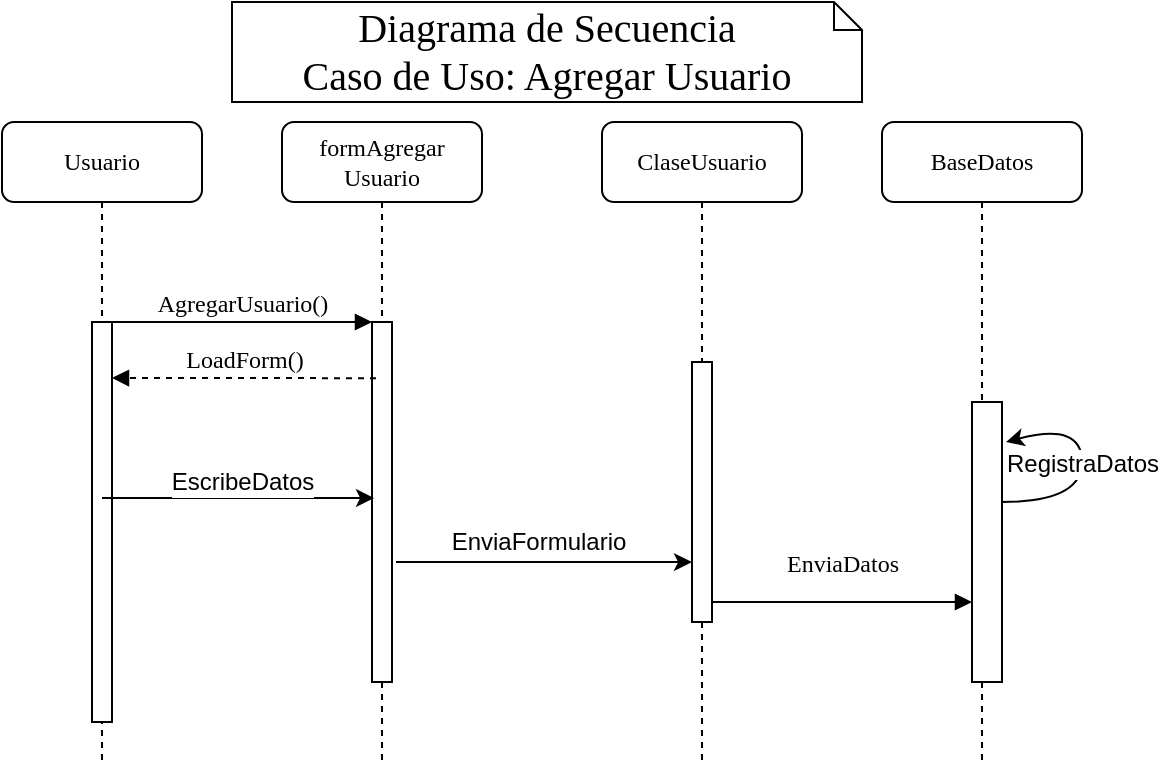 <mxfile version="12.3.8" type="device" pages="1"><diagram name="Page-1" id="13e1069c-82ec-6db2-03f1-153e76fe0fe0"><mxGraphModel dx="1422" dy="791" grid="1" gridSize="10" guides="1" tooltips="1" connect="1" arrows="1" fold="1" page="1" pageScale="1" pageWidth="1100" pageHeight="850" background="#ffffff" math="0" shadow="0"><root><mxCell id="0"/><mxCell id="1" parent="0"/><mxCell id="9pW5uRAjS-SmAmnuEoZT-19" value="formAgregar&lt;br&gt;Usuario" style="shape=umlLifeline;perimeter=lifelinePerimeter;whiteSpace=wrap;html=1;container=1;collapsible=0;recursiveResize=0;outlineConnect=0;rounded=1;shadow=0;comic=0;labelBackgroundColor=none;strokeWidth=1;fontFamily=Verdana;fontSize=12;align=center;" vertex="1" parent="1"><mxGeometry x="140" y="60" width="100" height="320" as="geometry"/></mxCell><mxCell id="9pW5uRAjS-SmAmnuEoZT-20" value="" style="html=1;points=[];perimeter=orthogonalPerimeter;rounded=0;shadow=0;comic=0;labelBackgroundColor=none;strokeWidth=1;fontFamily=Verdana;fontSize=12;align=center;" vertex="1" parent="9pW5uRAjS-SmAmnuEoZT-19"><mxGeometry x="45" y="100" width="10" height="180" as="geometry"/></mxCell><mxCell id="9pW5uRAjS-SmAmnuEoZT-21" value="ClaseUsuario" style="shape=umlLifeline;perimeter=lifelinePerimeter;whiteSpace=wrap;html=1;container=1;collapsible=0;recursiveResize=0;outlineConnect=0;rounded=1;shadow=0;comic=0;labelBackgroundColor=none;strokeWidth=1;fontFamily=Verdana;fontSize=12;align=center;" vertex="1" parent="1"><mxGeometry x="300" y="60" width="100" height="320" as="geometry"/></mxCell><mxCell id="9pW5uRAjS-SmAmnuEoZT-22" value="" style="html=1;points=[];perimeter=orthogonalPerimeter;rounded=0;shadow=0;comic=0;labelBackgroundColor=none;strokeWidth=1;fontFamily=Verdana;fontSize=12;align=center;" vertex="1" parent="9pW5uRAjS-SmAmnuEoZT-21"><mxGeometry x="45" y="120" width="10" height="130" as="geometry"/></mxCell><mxCell id="9pW5uRAjS-SmAmnuEoZT-23" value="BaseDatos" style="shape=umlLifeline;perimeter=lifelinePerimeter;whiteSpace=wrap;html=1;container=1;collapsible=0;recursiveResize=0;outlineConnect=0;rounded=1;shadow=0;comic=0;labelBackgroundColor=none;strokeWidth=1;fontFamily=Verdana;fontSize=12;align=center;" vertex="1" parent="1"><mxGeometry x="440" y="60" width="100" height="320" as="geometry"/></mxCell><mxCell id="9pW5uRAjS-SmAmnuEoZT-24" value="Usuario" style="shape=umlLifeline;perimeter=lifelinePerimeter;whiteSpace=wrap;html=1;container=1;collapsible=0;recursiveResize=0;outlineConnect=0;rounded=1;shadow=0;comic=0;labelBackgroundColor=none;strokeWidth=1;fontFamily=Verdana;fontSize=12;align=center;" vertex="1" parent="1"><mxGeometry y="60" width="100" height="320" as="geometry"/></mxCell><mxCell id="9pW5uRAjS-SmAmnuEoZT-25" value="" style="html=1;points=[];perimeter=orthogonalPerimeter;rounded=0;shadow=0;comic=0;labelBackgroundColor=none;strokeWidth=1;fontFamily=Verdana;fontSize=12;align=center;" vertex="1" parent="9pW5uRAjS-SmAmnuEoZT-24"><mxGeometry x="45" y="100" width="10" height="200" as="geometry"/></mxCell><mxCell id="9pW5uRAjS-SmAmnuEoZT-26" value="" style="html=1;points=[];perimeter=orthogonalPerimeter;rounded=0;shadow=0;comic=0;labelBackgroundColor=none;strokeWidth=1;fontFamily=Verdana;fontSize=12;align=center;" vertex="1" parent="1"><mxGeometry x="485" y="200" width="15" height="140" as="geometry"/></mxCell><mxCell id="9pW5uRAjS-SmAmnuEoZT-27" value="EnviaDatos" style="html=1;verticalAlign=bottom;endArrow=block;labelBackgroundColor=none;fontFamily=Verdana;fontSize=12;edgeStyle=elbowEdgeStyle;elbow=vertical;" edge="1" parent="1" source="9pW5uRAjS-SmAmnuEoZT-22" target="9pW5uRAjS-SmAmnuEoZT-26"><mxGeometry y="10" relative="1" as="geometry"><mxPoint x="410" y="200" as="sourcePoint"/><Array as="points"><mxPoint x="420" y="300"/><mxPoint x="360" y="200"/></Array><mxPoint as="offset"/></mxGeometry></mxCell><mxCell id="9pW5uRAjS-SmAmnuEoZT-28" value="AgregarUsuario()" style="html=1;verticalAlign=bottom;endArrow=block;entryX=0;entryY=0;labelBackgroundColor=none;fontFamily=Verdana;fontSize=12;edgeStyle=elbowEdgeStyle;elbow=vertical;" edge="1" parent="1" source="9pW5uRAjS-SmAmnuEoZT-25" target="9pW5uRAjS-SmAmnuEoZT-20"><mxGeometry relative="1" as="geometry"><mxPoint x="120" y="170" as="sourcePoint"/></mxGeometry></mxCell><mxCell id="9pW5uRAjS-SmAmnuEoZT-29" value="LoadForm()" style="html=1;verticalAlign=bottom;endArrow=block;labelBackgroundColor=none;fontFamily=Verdana;fontSize=12;edgeStyle=elbowEdgeStyle;elbow=vertical;dashed=1;exitX=0.2;exitY=0.156;exitDx=0;exitDy=0;exitPerimeter=0;" edge="1" parent="1" source="9pW5uRAjS-SmAmnuEoZT-20" target="9pW5uRAjS-SmAmnuEoZT-25"><mxGeometry relative="1" as="geometry"><mxPoint x="178" y="190" as="sourcePoint"/><mxPoint x="62" y="190" as="targetPoint"/></mxGeometry></mxCell><mxCell id="9pW5uRAjS-SmAmnuEoZT-30" value="Diagrama de Secuencia&lt;br style=&quot;font-size: 20px&quot;&gt;Caso de Uso: Agregar Usuario" style="shape=note;whiteSpace=wrap;html=1;size=14;verticalAlign=top;align=center;spacingTop=-6;rounded=0;shadow=0;comic=0;labelBackgroundColor=none;strokeWidth=1;fontFamily=Verdana;fontSize=20;" vertex="1" parent="1"><mxGeometry x="115" width="315" height="50" as="geometry"/></mxCell><mxCell id="9pW5uRAjS-SmAmnuEoZT-31" value="EscribeDatos" style="endArrow=classic;html=1;fontSize=12;entryX=0.1;entryY=0.328;entryDx=0;entryDy=0;entryPerimeter=0;exitX=0.5;exitY=0.44;exitDx=0;exitDy=0;exitPerimeter=0;" edge="1" parent="1" source="9pW5uRAjS-SmAmnuEoZT-25"><mxGeometry x="0.029" y="8" width="50" height="50" relative="1" as="geometry"><mxPoint x="60" y="248" as="sourcePoint"/><mxPoint x="186" y="248.04" as="targetPoint"/><mxPoint as="offset"/></mxGeometry></mxCell><mxCell id="9pW5uRAjS-SmAmnuEoZT-32" value="EnviaFormulario" style="endArrow=classic;html=1;fontSize=12;exitX=1.2;exitY=0.667;exitDx=0;exitDy=0;exitPerimeter=0;" edge="1" parent="1" source="9pW5uRAjS-SmAmnuEoZT-20" target="9pW5uRAjS-SmAmnuEoZT-22"><mxGeometry x="-0.046" y="10" width="50" height="50" relative="1" as="geometry"><mxPoint x="200" y="280" as="sourcePoint"/><mxPoint x="340" y="280" as="targetPoint"/><mxPoint as="offset"/></mxGeometry></mxCell><mxCell id="9pW5uRAjS-SmAmnuEoZT-33" value="RegistraDatos" style="curved=1;endArrow=classic;html=1;fontSize=12;" edge="1" parent="1" source="9pW5uRAjS-SmAmnuEoZT-26"><mxGeometry width="50" height="50" relative="1" as="geometry"><mxPoint x="520" y="250" as="sourcePoint"/><mxPoint x="502" y="220" as="targetPoint"/><Array as="points"><mxPoint x="540" y="250"/><mxPoint x="540" y="210"/></Array></mxGeometry></mxCell></root></mxGraphModel></diagram></mxfile>